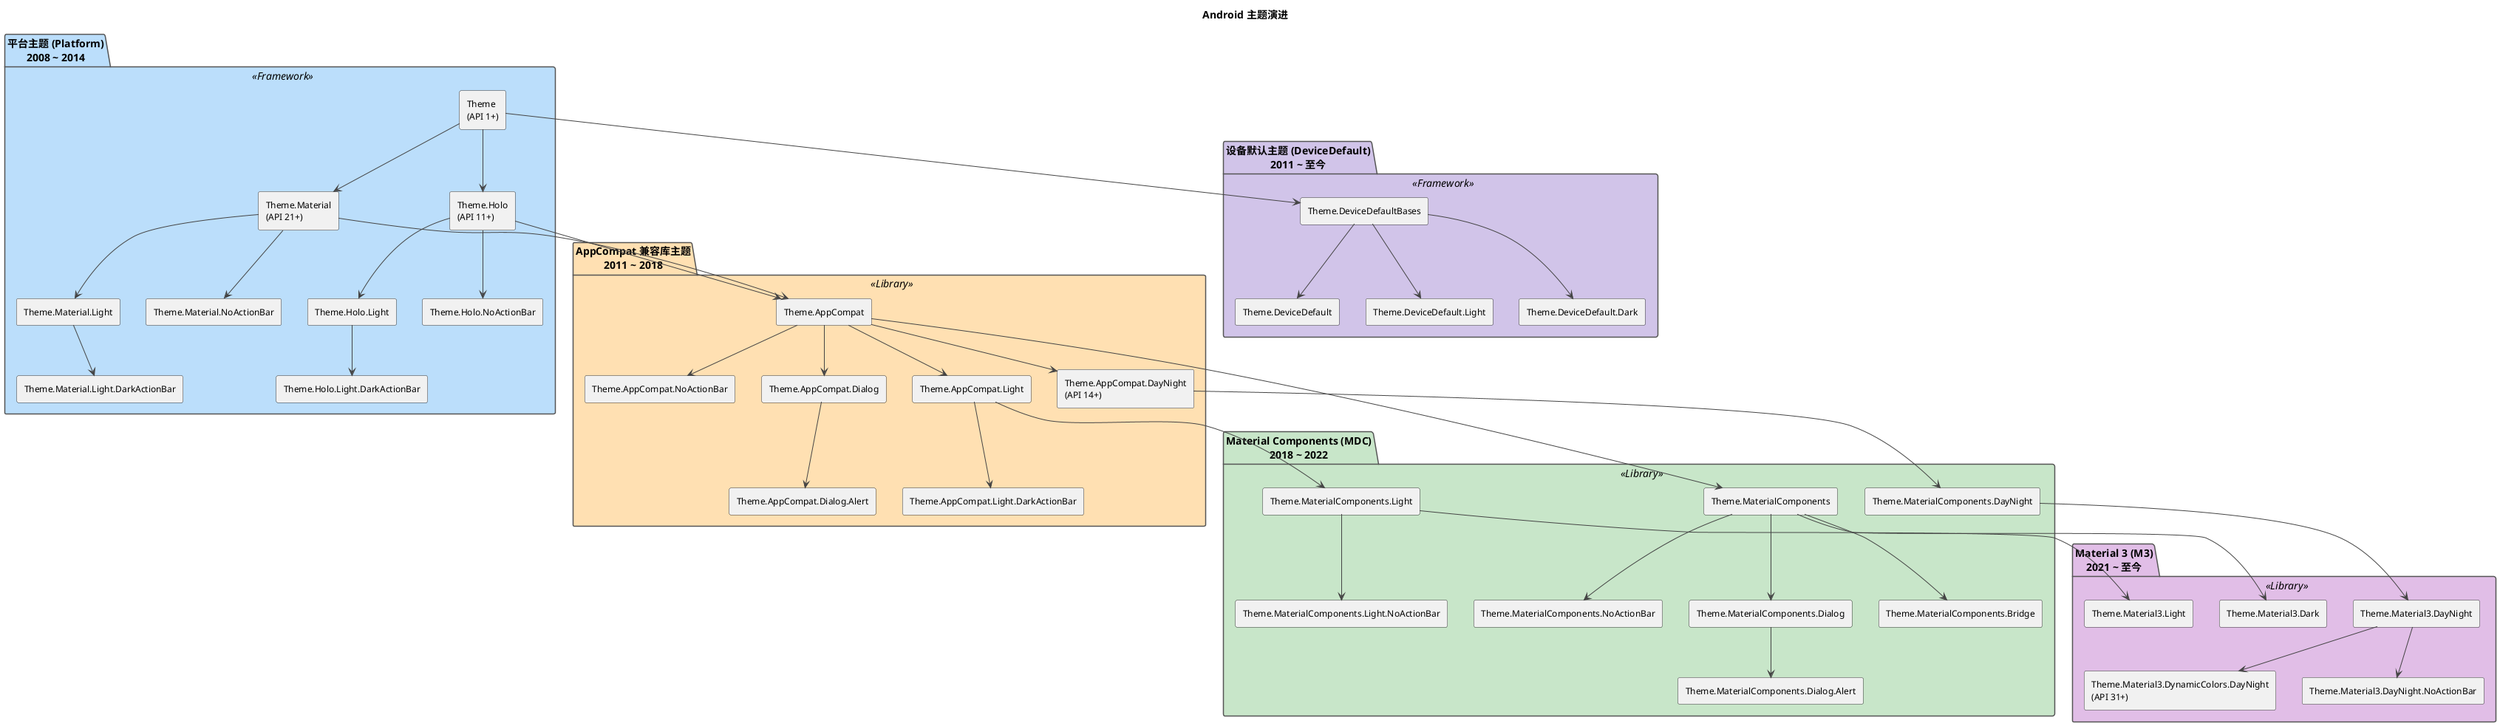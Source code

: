 @startuml
skinparam defaultFontColor #000000
skinparam defaultFontSize 12
skinparam shadowing false
skinparam package {
    BorderColor #555555
    FontColor #000000
    FontSize 14
}
skinparam rectangle {
    BorderColor #333333
    FontColor #000000
}
skinparam arrow {
    Color #444444
    Thickness 1
}
skinparam note {
    BackgroundColor #FFFFE0
    BorderColor #999999
    FontColor #000000
}

title Android 主题演进

' 强制垂直布局
top to bottom direction


package "平台主题 (Platform)\n2008 ~ 2014" <<Framework>> #BBDEFB {
    rectangle "Theme\n(API 1+)" as Theme_Base
    rectangle "Theme.Holo\n(API 11+)" as Theme_Holo
    rectangle "Theme.Holo.Light" as Theme_Holo_Light
    rectangle "Theme.Holo.Light.DarkActionBar" as Theme_Holo_Light_DarkActionBar
    rectangle "Theme.Holo.NoActionBar" as Theme_Holo_NoActionBar
    rectangle "Theme.Material\n(API 21+)" as Theme_Material
    rectangle "Theme.Material.Light" as Theme_Material_Light
    rectangle "Theme.Material.Light.DarkActionBar" as Theme_Material_Light_DarkActionBar
    rectangle "Theme.Material.NoActionBar" as Theme_Material_NoActionBar
}

package "设备默认主题 (DeviceDefault)\n2011 ~ 至今" <<Framework>> #D1C4E9 {
    rectangle "Theme.DeviceDefaultBases" as Theme_DeviceDefaultBases
    rectangle "Theme.DeviceDefault" as Theme_DeviceDefault
    rectangle "Theme.DeviceDefault.Light" as Theme_DeviceDefault_Light
    rectangle "Theme.DeviceDefault.Dark" as Theme_DeviceDefault_Dark
}


package "AppCompat 兼容库主题\n2011 ~ 2018" <<Library>> #FFE0B2 {
    rectangle "Theme.AppCompat" as Theme_AppCompat
    rectangle "Theme.AppCompat.Light" as Theme_AppCompat_Light
    rectangle "Theme.AppCompat.Light.DarkActionBar" as Theme_AppCompat_Light_DarkActionBar
    rectangle "Theme.AppCompat.NoActionBar" as Theme_AppCompat_NoActionBar
    rectangle "Theme.AppCompat.Dialog" as Theme_AppCompat_Dialog
    rectangle "Theme.AppCompat.Dialog.Alert" as Theme_AppCompat_Dialog_Alert
    rectangle "Theme.AppCompat.DayNight\n(API 14+)" as Theme_AppCompat_DayNight
}

package "Material Components (MDC)\n2018 ~ 2022" <<Library>> #C8E6C9 {
    rectangle "Theme.MaterialComponents" as Theme_MC
    rectangle "Theme.MaterialComponents.Light" as Theme_MC_Light
    rectangle "Theme.MaterialComponents.DayNight" as Theme_MC_DayNight
    rectangle "Theme.MaterialComponents.NoActionBar" as Theme_MC_NoActionBar
    rectangle "Theme.MaterialComponents.Light.NoActionBar" as Theme_MC_Light_NoActionBar
    rectangle "Theme.MaterialComponents.Dialog" as Theme_MC_Dialog
    rectangle "Theme.MaterialComponents.Dialog.Alert" as Theme_MC_Dialog_Alert
    rectangle "Theme.MaterialComponents.Bridge" as Theme_MC_Bridge
}

package "Material 3 (M3)\n2021 ~ 至今" <<Library>> #E1BEE7 {
    rectangle "Theme.Material3.Light" as Theme_M3_Light
    rectangle "Theme.Material3.Dark" as Theme_M3_Dark
    rectangle "Theme.Material3.DayNight" as Theme_M3_DayNight
    rectangle "Theme.Material3.DayNight.NoActionBar" as Theme_M3_DayNight_NoActionBar
    rectangle "Theme.Material3.DynamicColors.DayNight\n(API 31+)" as Theme_M3_Dynamic
}




' 继承关系（从上到下）
Theme_Base --> Theme_Holo
Theme_Holo --> Theme_Holo_Light
Theme_Holo_Light --> Theme_Holo_Light_DarkActionBar
Theme_Holo --> Theme_Holo_NoActionBar

Theme_Base --> Theme_Material
Theme_Material --> Theme_Material_Light
Theme_Material_Light --> Theme_Material_Light_DarkActionBar
Theme_Material --> Theme_Material_NoActionBar

Theme_Base --> Theme_DeviceDefaultBases
Theme_DeviceDefaultBases --> Theme_DeviceDefault
Theme_DeviceDefaultBases --> Theme_DeviceDefault_Light
Theme_DeviceDefaultBases --> Theme_DeviceDefault_Dark

Theme_Holo --> Theme_AppCompat
Theme_Material --> Theme_AppCompat
Theme_AppCompat --> Theme_AppCompat_Light
Theme_AppCompat_Light --> Theme_AppCompat_Light_DarkActionBar
Theme_AppCompat --> Theme_AppCompat_NoActionBar
Theme_AppCompat --> Theme_AppCompat_Dialog
Theme_AppCompat_Dialog --> Theme_AppCompat_Dialog_Alert
Theme_AppCompat --> Theme_AppCompat_DayNight

Theme_AppCompat --> Theme_MC
Theme_AppCompat_Light --> Theme_MC_Light
Theme_AppCompat_DayNight --> Theme_MC_DayNight
Theme_MC --> Theme_MC_NoActionBar
Theme_MC_Light --> Theme_MC_Light_NoActionBar
Theme_MC --> Theme_MC_Dialog
Theme_MC_Dialog --> Theme_MC_Dialog_Alert
Theme_MC --> Theme_MC_Bridge

Theme_MC_Light --> Theme_M3_Light
Theme_MC --> Theme_M3_Dark
Theme_MC_DayNight --> Theme_M3_DayNight
Theme_M3_DayNight --> Theme_M3_DayNight_NoActionBar
Theme_M3_DayNight --> Theme_M3_Dynamic

@enduml
